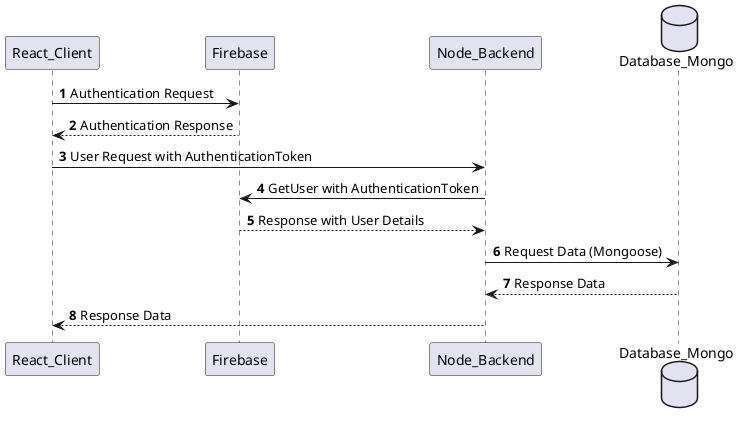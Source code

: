 @startuml
autonumber

React_Client -> Firebase: Authentication Request
Firebase --> React_Client: Authentication Response

React_Client -> Node_Backend: User Request with AuthenticationToken
Node_Backend -> Firebase: GetUser with AuthenticationToken
Firebase --> Node_Backend: Response with User Details
database Database_Mongo as db
Node_Backend -> db: Request Data (Mongoose)
db --> Node_Backend: Response Data
Node_Backend --> React_Client: Response Data

@enduml